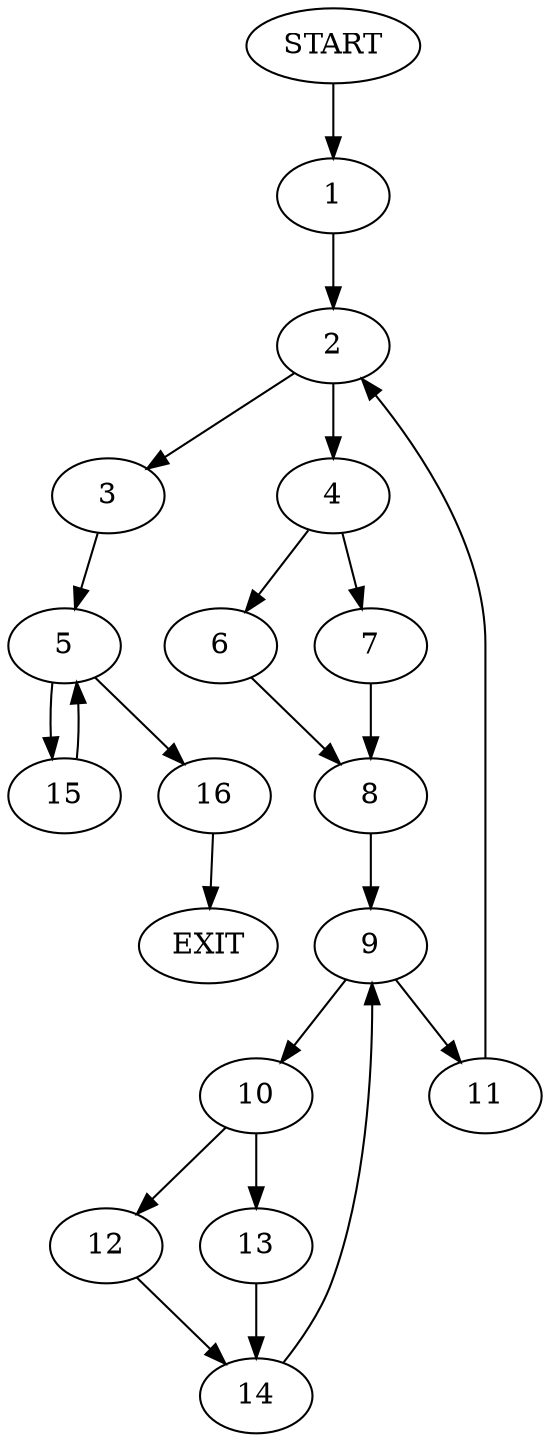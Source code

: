 digraph {
0 [label="START"]
17 [label="EXIT"]
0 -> 1
1 -> 2
2 -> 3
2 -> 4
3 -> 5
4 -> 6
4 -> 7
6 -> 8
7 -> 8
8 -> 9
9 -> 10
9 -> 11
10 -> 12
10 -> 13
11 -> 2
13 -> 14
12 -> 14
14 -> 9
5 -> 15
5 -> 16
15 -> 5
16 -> 17
}
